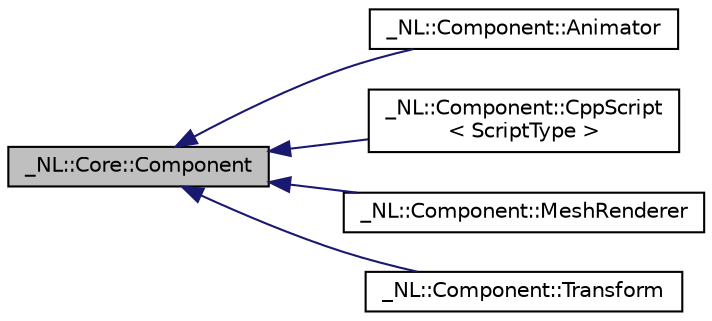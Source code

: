 digraph "_NL::Core::Component"
{
  edge [fontname="Helvetica",fontsize="10",labelfontname="Helvetica",labelfontsize="10"];
  node [fontname="Helvetica",fontsize="10",shape=record];
  rankdir="LR";
  Node0 [label="_NL::Core::Component",height=0.2,width=0.4,color="black", fillcolor="grey75", style="filled", fontcolor="black"];
  Node0 -> Node1 [dir="back",color="midnightblue",fontsize="10",style="solid",fontname="Helvetica"];
  Node1 [label="_NL::Component::Animator",height=0.2,width=0.4,color="black", fillcolor="white", style="filled",URL="$class___n_l_1_1_component_1_1_animator.html"];
  Node0 -> Node2 [dir="back",color="midnightblue",fontsize="10",style="solid",fontname="Helvetica"];
  Node2 [label="_NL::Component::CppScript\l\< ScriptType \>",height=0.2,width=0.4,color="black", fillcolor="white", style="filled",URL="$class___n_l_1_1_component_1_1_cpp_script.html"];
  Node0 -> Node3 [dir="back",color="midnightblue",fontsize="10",style="solid",fontname="Helvetica"];
  Node3 [label="_NL::Component::MeshRenderer",height=0.2,width=0.4,color="black", fillcolor="white", style="filled",URL="$class___n_l_1_1_component_1_1_mesh_renderer.html"];
  Node0 -> Node4 [dir="back",color="midnightblue",fontsize="10",style="solid",fontname="Helvetica"];
  Node4 [label="_NL::Component::Transform",height=0.2,width=0.4,color="black", fillcolor="white", style="filled",URL="$class___n_l_1_1_component_1_1_transform.html"];
}
